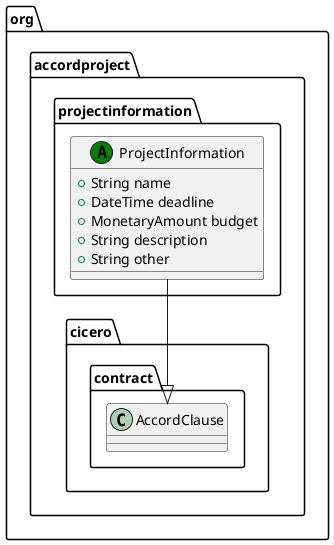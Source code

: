 @startuml
class org.accordproject.projectinformation.ProjectInformation << (A,green) >> {
   + String name
   + DateTime deadline
   + MonetaryAmount budget
   + String description
   + String other
}
org.accordproject.projectinformation.ProjectInformation --|> org.accordproject.cicero.contract.AccordClause
@enduml
